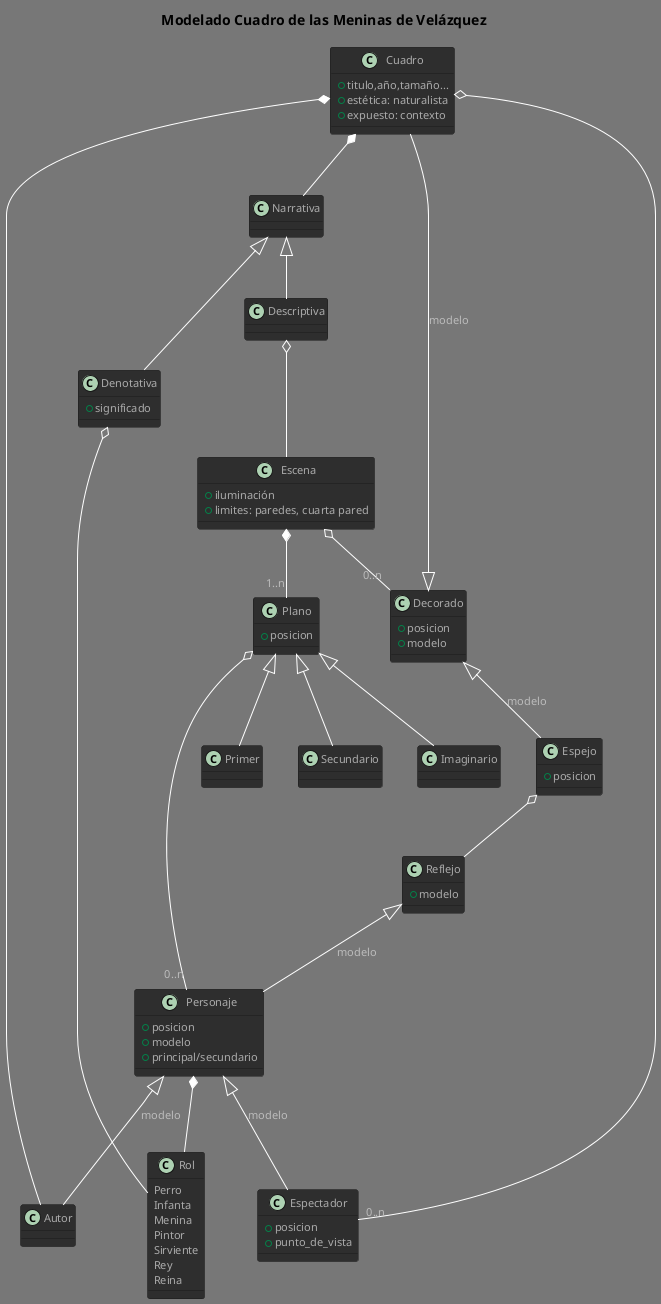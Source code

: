 @startuml MeninasDomain
!theme reddress-darkred
title Modelado Cuadro de las Meninas de Velázquez

class Cuadro {
    + titulo,año,tamaño...
    + estética: naturalista
    + expuesto: contexto
}
Cuadro *-- Autor
Cuadro o--"0..n" Espectador
Cuadro *-- Narrativa

class Narrativa {

}
Narrativa <|-- Denotativa
Narrativa <|-- Descriptiva

class Descriptiva {
}

class Denotativa {
    + significado
}
Denotativa o-- Rol

class Rol {
    Perro
    Infanta
    Menina
    Pintor
    Sirviente
    Rey
    Reina
}

class Descriptiva{
}
Descriptiva o-- Escena

class Escena {
    + iluminación
    + limites: paredes, cuarta pared
}
Escena o--"0..n" Decorado
Escena *--"1..n" Plano

class Plano {
    + posicion

}
Plano <|-- Primer
Plano <|-- Secundario
Plano <|-- Imaginario
Plano o--"0..n" Personaje


class Decorado {
   + posicion
   + modelo
}
Decorado <|-- Cuadro :modelo
'Decorado ..> Puerta :modelo
Decorado <|-- Espejo :modelo


class Espejo {
    + posicion
}
Espejo o-- Reflejo

class Reflejo{
   + modelo
}
Reflejo <|-- Personaje :modelo

class Personaje {
    + posicion
    + modelo
    + principal/secundario
}
Personaje <|-- Autor :modelo
Personaje <|-- Espectador :modelo
Personaje *-- Rol
class Espectador {
    + posicion
    + punto_de_vista
}
'Espectador <|-- Autor



@end